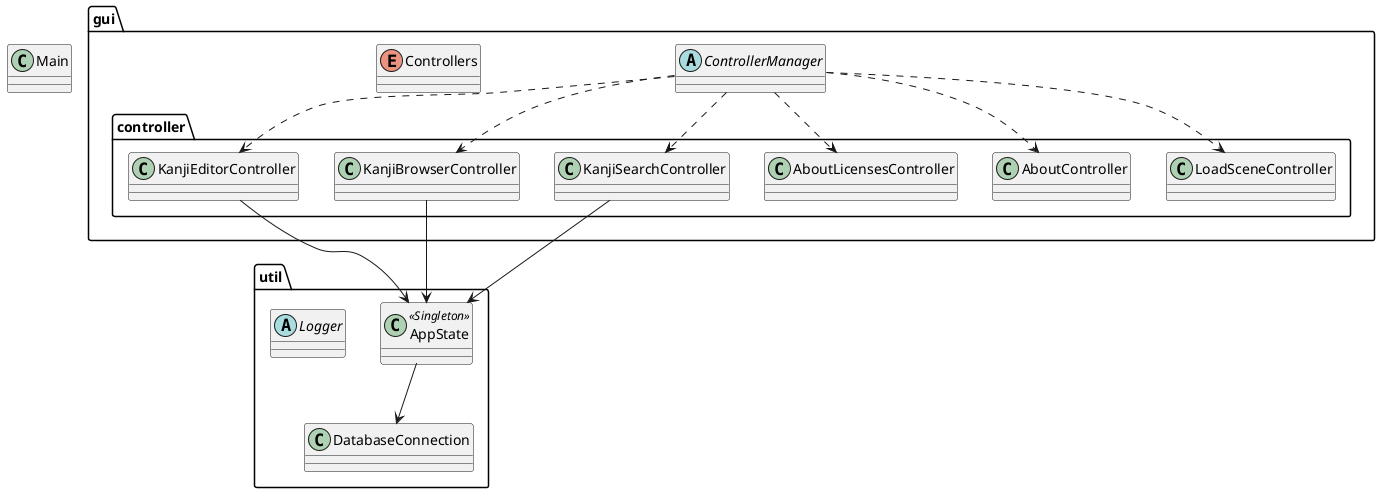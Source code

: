 ﻿@startuml

class Main

abstract gui.ControllerManager
enum gui.Controllers

class gui.controller.LoadSceneController
class gui.controller.AboutController
class gui.controller.AboutLicensesController
class gui.controller.KanjiSearchController
class gui.controller.KanjiBrowserController
class gui.controller.KanjiEditorController

class util.AppState <<Singleton>>

abstract util.Logger
class util.DatabaseConnection

gui.ControllerManager ..> gui.controller.LoadSceneController
gui.ControllerManager ..> gui.controller.AboutController
gui.ControllerManager ..> gui.controller.AboutLicensesController
gui.ControllerManager ..> gui.controller.KanjiSearchController
gui.ControllerManager ..> gui.controller.KanjiBrowserController
gui.ControllerManager ..> gui.controller.KanjiEditorController

util.AppState --> util.DatabaseConnection

gui.controller.KanjiSearchController --> util.AppState
gui.controller.KanjiBrowserController --> util.AppState
gui.controller.KanjiEditorController --> util.AppState

@enduml
